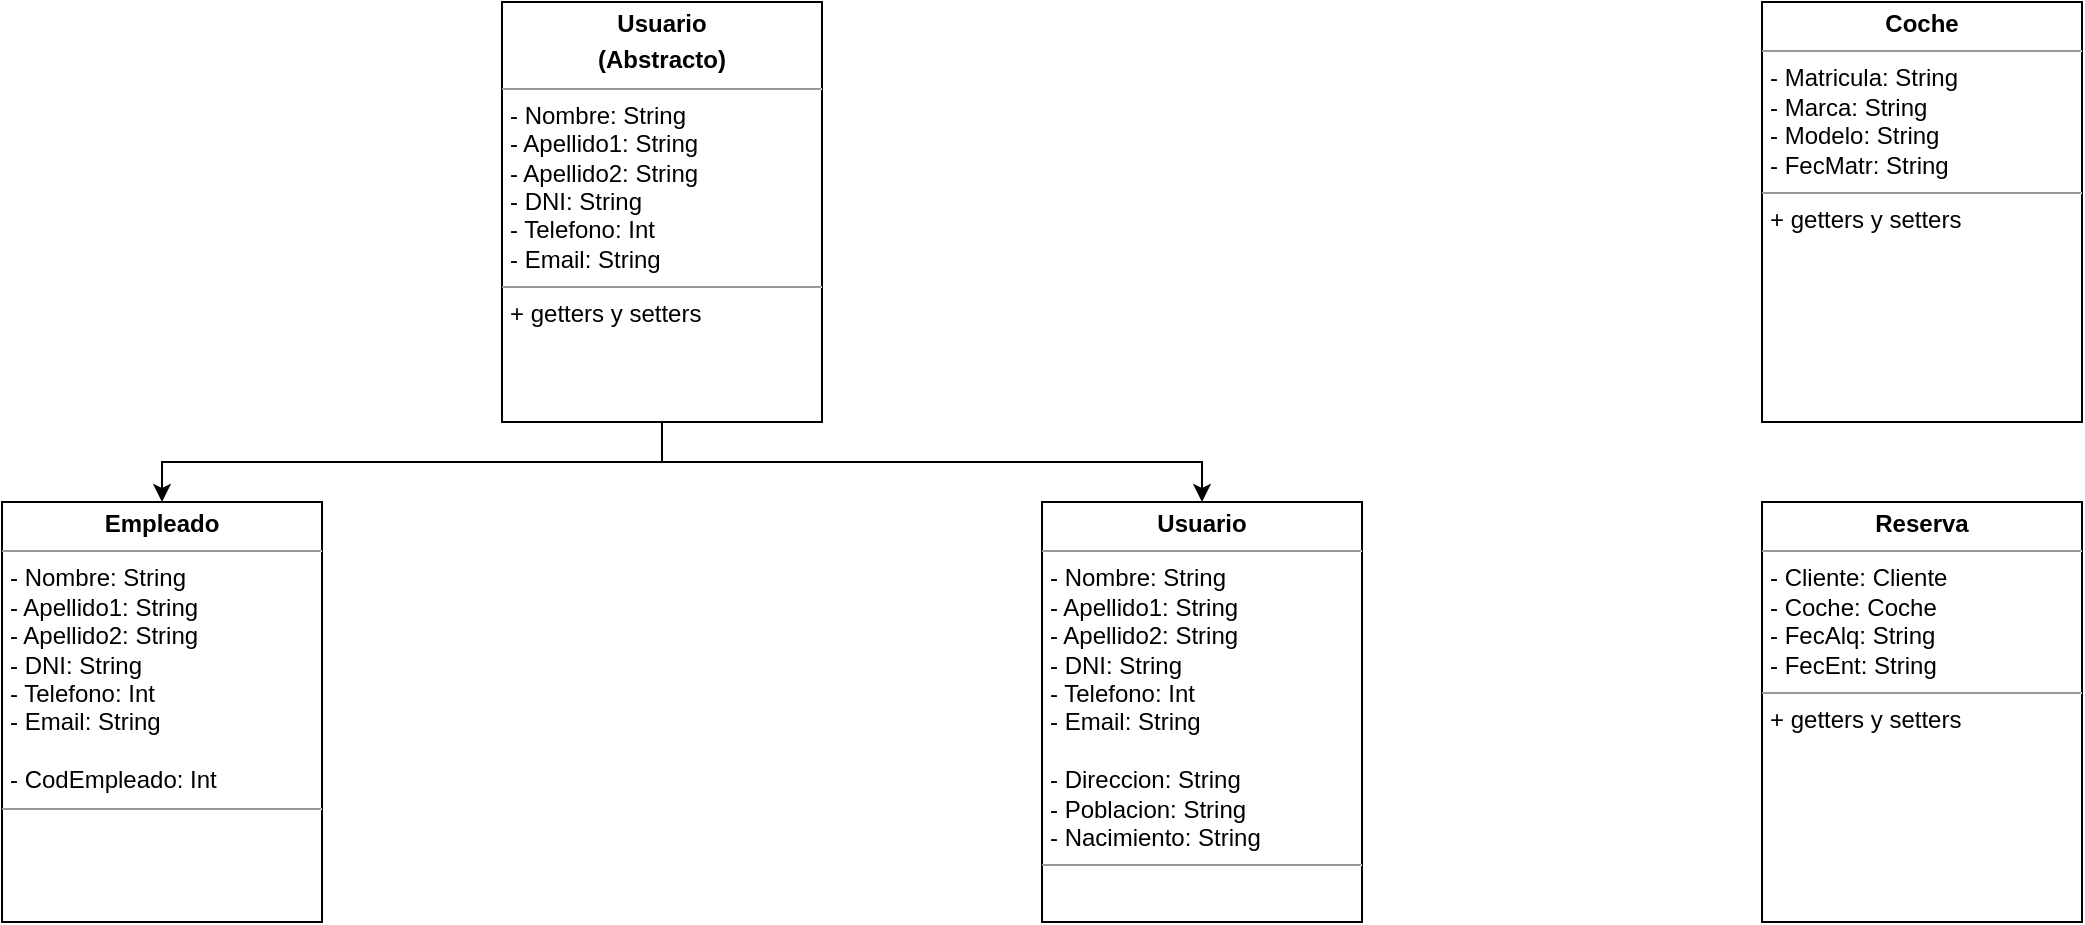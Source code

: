 <mxfile version="13.1.2" type="device"><diagram id="RyfNxOrIsGS5l4TsjoD4" name="Page-1"><mxGraphModel dx="1422" dy="773" grid="1" gridSize="10" guides="1" tooltips="1" connect="1" arrows="1" fold="1" page="1" pageScale="1" pageWidth="827" pageHeight="1169" math="0" shadow="0"><root><mxCell id="0"/><mxCell id="1" parent="0"/><mxCell id="HDny4oO21KHJUTAr3nYy-17" style="edgeStyle=orthogonalEdgeStyle;rounded=0;orthogonalLoop=1;jettySize=auto;html=1;entryX=0.5;entryY=0;entryDx=0;entryDy=0;" parent="1" source="HDny4oO21KHJUTAr3nYy-15" target="mN7bJhVQl_VY9KPUw9FB-1" edge="1"><mxGeometry relative="1" as="geometry"><mxPoint x="590" y="270" as="targetPoint"/><Array as="points"><mxPoint x="590" y="260"/><mxPoint x="340" y="260"/></Array></mxGeometry></mxCell><mxCell id="HDny4oO21KHJUTAr3nYy-15" value="&lt;p style=&quot;margin: 0px ; margin-top: 4px ; text-align: center&quot;&gt;&lt;b&gt;Usuario&lt;/b&gt;&lt;/p&gt;&lt;p style=&quot;margin: 0px ; margin-top: 4px ; text-align: center&quot;&gt;&lt;b&gt;(Abstracto)&lt;br&gt;&lt;/b&gt;&lt;/p&gt;&lt;hr size=&quot;1&quot;&gt;&lt;p style=&quot;margin: 0px ; margin-left: 4px&quot;&gt;- Nombre: String&lt;br&gt;&lt;/p&gt;&lt;p style=&quot;margin: 0px ; margin-left: 4px&quot;&gt;- Apellido1: String&lt;/p&gt;&lt;p style=&quot;margin: 0px ; margin-left: 4px&quot;&gt;- Apellido2: String&lt;/p&gt;&lt;p style=&quot;margin: 0px ; margin-left: 4px&quot;&gt;- DNI: String&lt;/p&gt;&lt;p style=&quot;margin: 0px ; margin-left: 4px&quot;&gt;- Telefono: Int&lt;/p&gt;&lt;p style=&quot;margin: 0px ; margin-left: 4px&quot;&gt;- Email: String&lt;/p&gt;&lt;hr size=&quot;1&quot;&gt;&lt;p style=&quot;margin: 0px ; margin-left: 4px&quot;&gt;+ getters y setters&lt;br&gt;&lt;/p&gt;" style="verticalAlign=top;align=left;overflow=fill;fontSize=12;fontFamily=Helvetica;html=1;" parent="1" vertex="1"><mxGeometry x="510" y="30" width="160" height="210" as="geometry"/></mxCell><mxCell id="mN7bJhVQl_VY9KPUw9FB-1" value="&lt;p style=&quot;margin: 0px ; margin-top: 4px ; text-align: center&quot;&gt;&lt;b&gt;Empleado&lt;/b&gt;&lt;br&gt;&lt;/p&gt;&lt;hr size=&quot;1&quot;&gt;&lt;p style=&quot;margin: 0px ; margin-left: 4px&quot;&gt;- Nombre: String&lt;br&gt;&lt;/p&gt;&lt;p style=&quot;margin: 0px ; margin-left: 4px&quot;&gt;- Apellido1: String&lt;/p&gt;&lt;p style=&quot;margin: 0px ; margin-left: 4px&quot;&gt;- Apellido2: String&lt;/p&gt;&lt;p style=&quot;margin: 0px ; margin-left: 4px&quot;&gt;- DNI: String&lt;/p&gt;&lt;p style=&quot;margin: 0px ; margin-left: 4px&quot;&gt;- Telefono: Int&lt;/p&gt;&lt;p style=&quot;margin: 0px ; margin-left: 4px&quot;&gt;- Email: String&lt;/p&gt;&lt;p style=&quot;margin: 0px ; margin-left: 4px&quot;&gt;&lt;br&gt;&lt;/p&gt;&lt;p style=&quot;margin: 0px ; margin-left: 4px&quot;&gt;- CodEmpleado: Int&lt;br&gt;&lt;/p&gt;&lt;hr size=&quot;1&quot;&gt;&lt;p style=&quot;margin: 0px ; margin-left: 4px&quot;&gt;&lt;br&gt;&lt;/p&gt;" style="verticalAlign=top;align=left;overflow=fill;fontSize=12;fontFamily=Helvetica;html=1;" vertex="1" parent="1"><mxGeometry x="260" y="280" width="160" height="210" as="geometry"/></mxCell><mxCell id="mN7bJhVQl_VY9KPUw9FB-3" value="&lt;p style=&quot;margin: 0px ; margin-top: 4px ; text-align: center&quot;&gt;&lt;b&gt;Usuario&lt;/b&gt;&lt;/p&gt;&lt;hr size=&quot;1&quot;&gt;&lt;p style=&quot;margin: 0px ; margin-left: 4px&quot;&gt;- Nombre: String&lt;br&gt;&lt;/p&gt;&lt;p style=&quot;margin: 0px ; margin-left: 4px&quot;&gt;- Apellido1: String&lt;/p&gt;&lt;p style=&quot;margin: 0px ; margin-left: 4px&quot;&gt;- Apellido2: String&lt;/p&gt;&lt;p style=&quot;margin: 0px ; margin-left: 4px&quot;&gt;- DNI: String&lt;/p&gt;&lt;p style=&quot;margin: 0px ; margin-left: 4px&quot;&gt;- Telefono: Int&lt;/p&gt;&lt;p style=&quot;margin: 0px ; margin-left: 4px&quot;&gt;- Email: String&lt;/p&gt;&lt;p style=&quot;margin: 0px ; margin-left: 4px&quot;&gt;&lt;br&gt;&lt;/p&gt;&lt;p style=&quot;margin: 0px ; margin-left: 4px&quot;&gt;- Direccion: String&lt;br&gt;&lt;/p&gt;&lt;p style=&quot;margin: 0px ; margin-left: 4px&quot;&gt;- Poblacion: String&lt;br&gt;&lt;/p&gt;&lt;p style=&quot;margin: 0px ; margin-left: 4px&quot;&gt;- Nacimiento: String&lt;br&gt;&lt;/p&gt;&lt;hr size=&quot;1&quot;&gt;" style="verticalAlign=top;align=left;overflow=fill;fontSize=12;fontFamily=Helvetica;html=1;" vertex="1" parent="1"><mxGeometry x="780" y="280" width="160" height="210" as="geometry"/></mxCell><mxCell id="mN7bJhVQl_VY9KPUw9FB-4" style="edgeStyle=orthogonalEdgeStyle;rounded=0;orthogonalLoop=1;jettySize=auto;html=1;entryX=0.5;entryY=0;entryDx=0;entryDy=0;" edge="1" parent="1" target="mN7bJhVQl_VY9KPUw9FB-3"><mxGeometry relative="1" as="geometry"><mxPoint x="590" y="240" as="sourcePoint"/><mxPoint x="340" y="280" as="targetPoint"/><Array as="points"><mxPoint x="590" y="260"/><mxPoint x="860" y="260"/></Array></mxGeometry></mxCell><mxCell id="mN7bJhVQl_VY9KPUw9FB-5" value="&lt;p style=&quot;margin: 0px ; margin-top: 4px ; text-align: center&quot;&gt;&lt;b&gt;Coche&lt;/b&gt;&lt;br&gt;&lt;/p&gt;&lt;hr size=&quot;1&quot;&gt;&lt;p style=&quot;margin: 0px ; margin-left: 4px&quot;&gt;- Matricula: String&lt;br&gt;&lt;/p&gt;&lt;p style=&quot;margin: 0px ; margin-left: 4px&quot;&gt;- Marca: String&lt;/p&gt;&lt;p style=&quot;margin: 0px ; margin-left: 4px&quot;&gt;- Modelo: String&lt;/p&gt;&lt;p style=&quot;margin: 0px ; margin-left: 4px&quot;&gt;- FecMatr: String&lt;/p&gt;&lt;hr size=&quot;1&quot;&gt;&lt;p style=&quot;margin: 0px ; margin-left: 4px&quot;&gt;+ getters y setters&lt;br&gt;&lt;/p&gt;" style="verticalAlign=top;align=left;overflow=fill;fontSize=12;fontFamily=Helvetica;html=1;" vertex="1" parent="1"><mxGeometry x="1140" y="30" width="160" height="210" as="geometry"/></mxCell><mxCell id="mN7bJhVQl_VY9KPUw9FB-6" value="&lt;p style=&quot;margin: 0px ; margin-top: 4px ; text-align: center&quot;&gt;&lt;b&gt;Reserva&lt;/b&gt;&lt;br&gt;&lt;/p&gt;&lt;hr size=&quot;1&quot;&gt;&lt;p style=&quot;margin: 0px ; margin-left: 4px&quot;&gt;- Cliente: Cliente&lt;/p&gt;&lt;p style=&quot;margin: 0px ; margin-left: 4px&quot;&gt;- Coche: Coche&lt;/p&gt;&lt;p style=&quot;margin: 0px ; margin-left: 4px&quot;&gt;- FecAlq: String&lt;/p&gt;&lt;p style=&quot;margin: 0px ; margin-left: 4px&quot;&gt;- FecEnt: String&lt;br&gt;&lt;/p&gt;&lt;hr size=&quot;1&quot;&gt;&lt;p style=&quot;margin: 0px ; margin-left: 4px&quot;&gt;+ getters y setters&lt;br&gt;&lt;/p&gt;" style="verticalAlign=top;align=left;overflow=fill;fontSize=12;fontFamily=Helvetica;html=1;" vertex="1" parent="1"><mxGeometry x="1140" y="280" width="160" height="210" as="geometry"/></mxCell></root></mxGraphModel></diagram></mxfile>